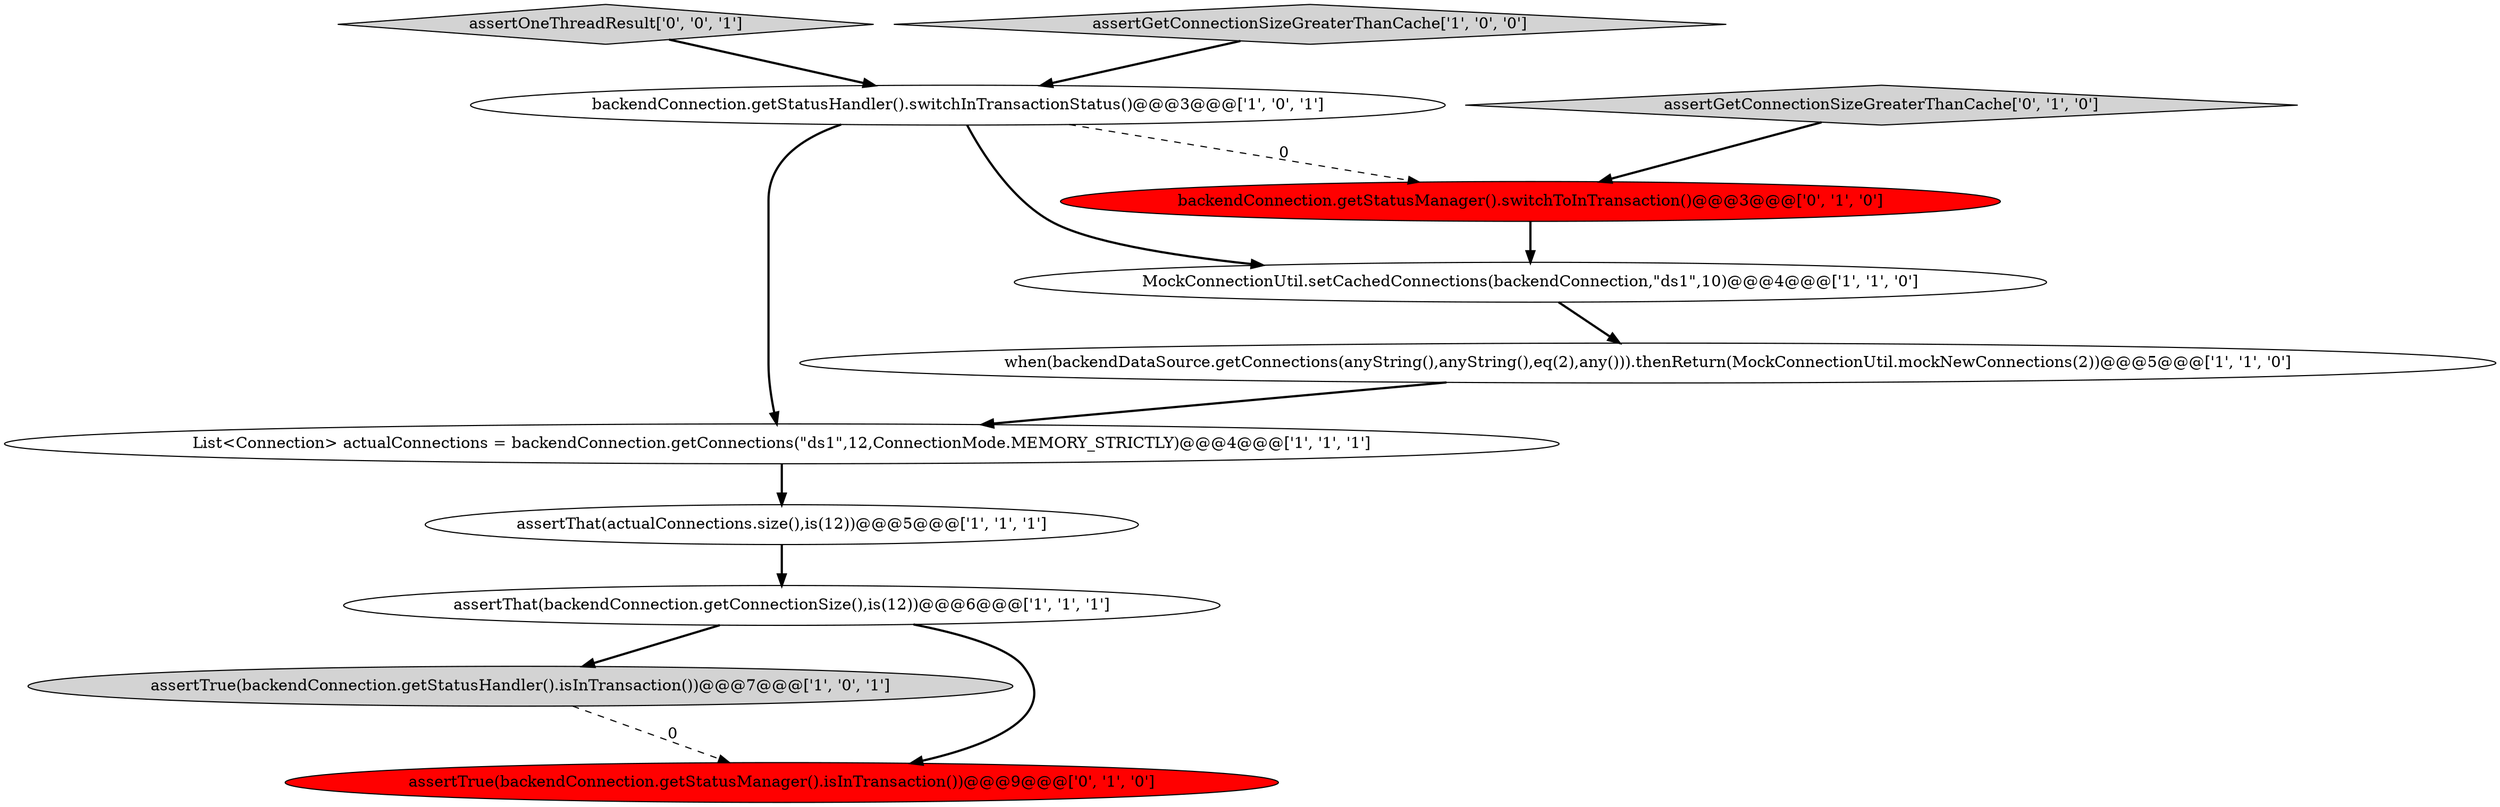 digraph {
1 [style = filled, label = "backendConnection.getStatusHandler().switchInTransactionStatus()@@@3@@@['1', '0', '1']", fillcolor = white, shape = ellipse image = "AAA0AAABBB1BBB"];
11 [style = filled, label = "assertOneThreadResult['0', '0', '1']", fillcolor = lightgray, shape = diamond image = "AAA0AAABBB3BBB"];
8 [style = filled, label = "assertGetConnectionSizeGreaterThanCache['0', '1', '0']", fillcolor = lightgray, shape = diamond image = "AAA0AAABBB2BBB"];
3 [style = filled, label = "when(backendDataSource.getConnections(anyString(),anyString(),eq(2),any())).thenReturn(MockConnectionUtil.mockNewConnections(2))@@@5@@@['1', '1', '0']", fillcolor = white, shape = ellipse image = "AAA0AAABBB1BBB"];
5 [style = filled, label = "assertThat(actualConnections.size(),is(12))@@@5@@@['1', '1', '1']", fillcolor = white, shape = ellipse image = "AAA0AAABBB1BBB"];
7 [style = filled, label = "List<Connection> actualConnections = backendConnection.getConnections(\"ds1\",12,ConnectionMode.MEMORY_STRICTLY)@@@4@@@['1', '1', '1']", fillcolor = white, shape = ellipse image = "AAA0AAABBB1BBB"];
6 [style = filled, label = "assertTrue(backendConnection.getStatusHandler().isInTransaction())@@@7@@@['1', '0', '1']", fillcolor = lightgray, shape = ellipse image = "AAA0AAABBB1BBB"];
10 [style = filled, label = "assertTrue(backendConnection.getStatusManager().isInTransaction())@@@9@@@['0', '1', '0']", fillcolor = red, shape = ellipse image = "AAA1AAABBB2BBB"];
9 [style = filled, label = "backendConnection.getStatusManager().switchToInTransaction()@@@3@@@['0', '1', '0']", fillcolor = red, shape = ellipse image = "AAA1AAABBB2BBB"];
4 [style = filled, label = "MockConnectionUtil.setCachedConnections(backendConnection,\"ds1\",10)@@@4@@@['1', '1', '0']", fillcolor = white, shape = ellipse image = "AAA0AAABBB1BBB"];
2 [style = filled, label = "assertThat(backendConnection.getConnectionSize(),is(12))@@@6@@@['1', '1', '1']", fillcolor = white, shape = ellipse image = "AAA0AAABBB1BBB"];
0 [style = filled, label = "assertGetConnectionSizeGreaterThanCache['1', '0', '0']", fillcolor = lightgray, shape = diamond image = "AAA0AAABBB1BBB"];
4->3 [style = bold, label=""];
1->9 [style = dashed, label="0"];
5->2 [style = bold, label=""];
1->4 [style = bold, label=""];
7->5 [style = bold, label=""];
3->7 [style = bold, label=""];
2->10 [style = bold, label=""];
11->1 [style = bold, label=""];
1->7 [style = bold, label=""];
2->6 [style = bold, label=""];
0->1 [style = bold, label=""];
9->4 [style = bold, label=""];
6->10 [style = dashed, label="0"];
8->9 [style = bold, label=""];
}
